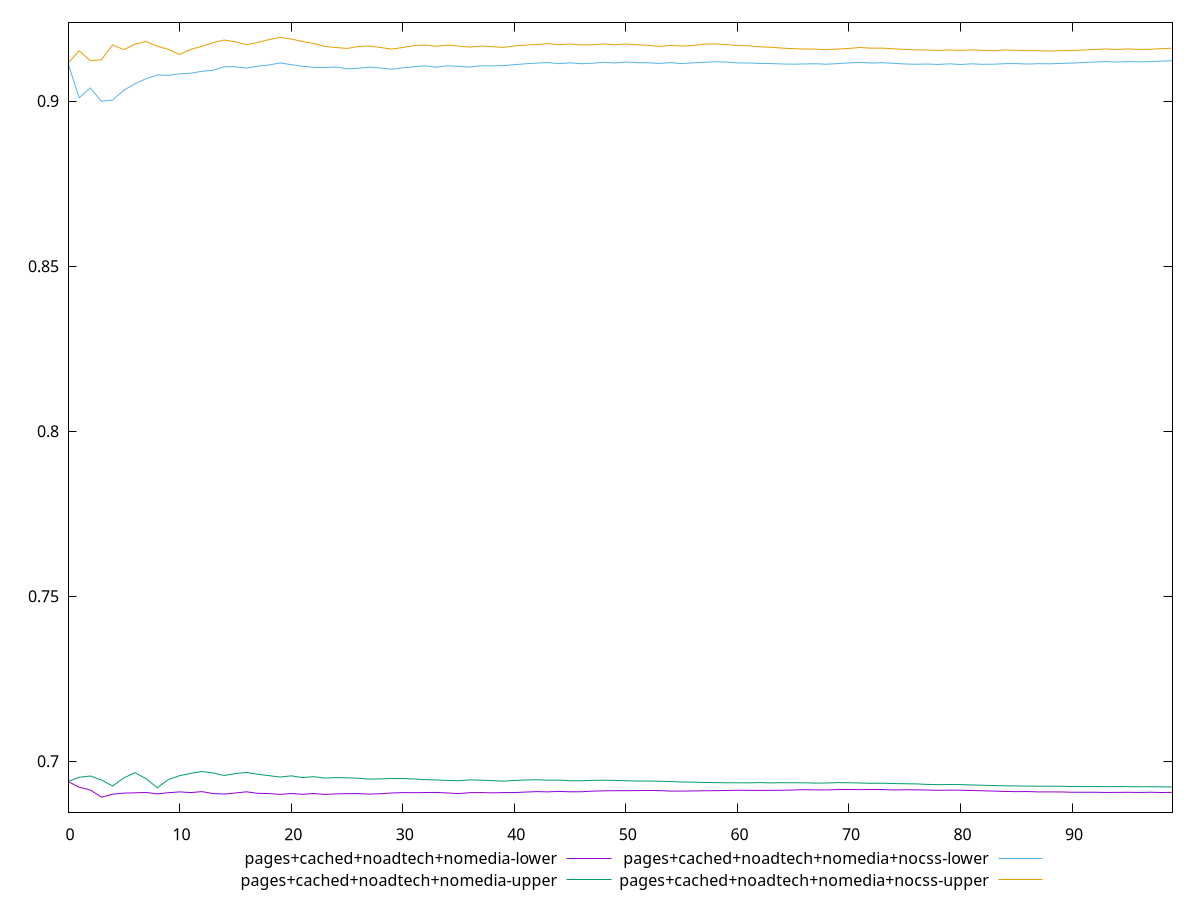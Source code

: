 reset

$pagesCachedNoadtechNomediaLower <<EOF
0 0.6938728277329338
1 0.6921602250841749
2 0.6913112076598433
3 0.6891515957207972
4 0.6900421067606922
5 0.6903833805069143
6 0.6904578449910781
7 0.690586689123159
8 0.6901361574178164
9 0.6905005151670465
10 0.6907443115024967
11 0.690537305572321
12 0.6908245703615474
13 0.690251395122586
14 0.690090850509792
15 0.6904122495833267
16 0.6907679593081452
17 0.6903097302601101
18 0.6902426284333205
19 0.6899918474499557
20 0.6902604836391408
21 0.6900091627076563
22 0.6902585528062234
23 0.6899711057028031
24 0.6901377627375715
25 0.6902213718253911
26 0.6902288107377416
27 0.6900656186697811
28 0.6901819357593312
29 0.6904068590112812
30 0.6905334831682255
31 0.6904939658518628
32 0.6905567789381941
33 0.6905932102189261
34 0.6904135846409178
35 0.6902243950356779
36 0.6905058421499847
37 0.6905499853827204
38 0.690446429229951
39 0.6905353328143213
40 0.6905506038132352
41 0.6906811633675487
42 0.690827628241138
43 0.6907511414015671
44 0.6908923147950298
45 0.6907718392618392
46 0.6907817049286502
47 0.6909657409692718
48 0.6910645835540674
49 0.6911078998091194
50 0.6910984116021597
51 0.6911330701208266
52 0.6911791248010196
53 0.6911368973345946
54 0.690979532208366
55 0.6909819452904393
56 0.6910259541260833
57 0.6910893722188614
58 0.6911132704704483
59 0.6911548408666142
60 0.6912434630471934
61 0.6911932933292857
62 0.6912053058800519
63 0.6912075458486164
64 0.6912384636415556
65 0.6913138536643308
66 0.6914208151831682
67 0.6913473572601864
68 0.6913408608670124
69 0.6914536369512773
70 0.691472022102792
71 0.6914225650820319
72 0.6913844357603349
73 0.6913842485970082
74 0.6913321387876724
75 0.6913894173870004
76 0.691367449941917
77 0.6913085477411582
78 0.6912232081587661
79 0.6912680476554641
80 0.6912570060999758
81 0.6911557081789791
82 0.6910812770919545
83 0.6909858741131562
84 0.6908818579365552
85 0.6908135238083362
86 0.6908501791334138
87 0.6907392821412078
88 0.6907357143789726
89 0.6907274614645651
90 0.6906346709551148
91 0.6906281100592339
92 0.6906457417080745
93 0.6905719379400697
94 0.690595512165553
95 0.690621644076943
96 0.690572699888989
97 0.6906398891796207
98 0.6905600852229435
99 0.690605211472778
EOF

$pagesCachedNoadtechNomediaUpper <<EOF
0 0.6938728277329338
1 0.6951716724937954
2 0.6955595024269725
3 0.6943301414738372
4 0.6925251594486906
5 0.6949588352218915
6 0.6965611323412741
7 0.6947475382218139
8 0.6920059301182926
9 0.6944783002184463
10 0.6956535817613552
11 0.6963576026331137
12 0.6969130081384993
13 0.6964781352285737
14 0.6957180179674678
15 0.6962876156960336
16 0.69663796359118
17 0.6960659904932954
18 0.6956725404763415
19 0.6952353041478622
20 0.6956079777779833
21 0.6950867981141029
22 0.6953452338489644
23 0.6949500777060089
24 0.6950775009645842
25 0.6950120162355473
26 0.6948847341447434
27 0.6946194002667021
28 0.6946709997256867
29 0.6948104415515955
30 0.6947937281355314
31 0.6946467371748463
32 0.6944565977527195
33 0.6943624517096385
34 0.6942165125186883
35 0.6941218140996503
36 0.6943812753152226
37 0.6942965517887798
38 0.6941603572050616
39 0.6939941310550317
40 0.6942062953501644
41 0.6943507024432012
42 0.6944303647024076
43 0.6942785885809956
44 0.6943214672937882
45 0.694121855012946
46 0.6941183300563176
47 0.694246757105802
48 0.6942770648514138
49 0.6942214232531216
50 0.6941256322371245
51 0.6940273223244594
52 0.6940346600262851
53 0.6939773991101188
54 0.6938798673547277
55 0.6937483910774858
56 0.6936926266519468
57 0.6935888994966497
58 0.6935515273001602
59 0.6934961819131862
60 0.6935008851725325
61 0.6934832526434067
62 0.6935522039369594
63 0.6934709585152072
64 0.6935333139878583
65 0.6934995005287607
66 0.6934971493891009
67 0.6934030551325697
68 0.6934438636698088
69 0.6935442890252922
70 0.6935097157631908
71 0.6934435751506488
72 0.6933400880432783
73 0.6933786284871569
74 0.6932638479173386
75 0.6932196102033671
76 0.6931586316622759
77 0.693028264050684
78 0.6929303492236416
79 0.6929800556647961
80 0.6929442366565147
81 0.6928454512886534
82 0.6927627225062041
83 0.6926636147330832
84 0.6925739351403393
85 0.6925522153429462
86 0.6925031977802456
87 0.6924586153747466
88 0.6924892215511881
89 0.6924339761484213
90 0.692370344882296
91 0.6923440580798933
92 0.6923632716704433
93 0.6923207815167316
94 0.692346979514198
95 0.6923292132864565
96 0.6923021868989405
97 0.6923063605427789
98 0.6922702364121668
99 0.6922384876785849
EOF

$pagesCachedNoadtechNomediaNocssLower <<EOF
0 0.9114895786442465
1 0.90101268213183
2 0.9039844508402244
3 0.899916022829
4 0.9003445163305581
5 0.9033006131124444
6 0.905247385856405
7 0.9067966333974884
8 0.907896039274656
9 0.9078070857384292
10 0.9082662805110511
11 0.9084230169785668
12 0.9090319273615253
13 0.9093274614104245
14 0.9104013453887019
15 0.9103944967530954
16 0.9099645100072037
17 0.9105864552932514
18 0.9109084367204758
19 0.9115577563573205
20 0.9110414892062859
21 0.910560794544276
22 0.910226677651563
23 0.9101249015223936
24 0.9103526933758959
25 0.9097690740774924
26 0.9099240866123346
27 0.9102951865109362
28 0.9100113940512311
29 0.9096527869529308
30 0.9100623488107282
31 0.9103748268880999
32 0.9106909494397468
33 0.9102582816653118
34 0.9106988131451235
35 0.9105268016307668
36 0.9102974013449328
37 0.9106744959723555
38 0.9106629639878298
39 0.9107324776099692
40 0.9110247342258088
41 0.911290505923541
42 0.911509379796016
43 0.9116755438153803
44 0.9113327095822831
45 0.9115998743683689
46 0.9113157509422306
47 0.9114606186508396
48 0.9117425861903073
49 0.9115453079303435
50 0.911831588517454
51 0.9116356583914775
52 0.9116062143855129
53 0.9113936846046778
54 0.9116521498723262
55 0.9113471175863601
56 0.9116008046142737
57 0.9117247019960871
58 0.9119051095611892
59 0.9118154311509553
60 0.9115681174574276
61 0.9115356149367562
62 0.9113987029947163
63 0.9113530893153176
64 0.911241408782006
65 0.9111828510067934
66 0.9112462307189231
67 0.9113047404256801
68 0.9111684961461569
69 0.9113584074830683
70 0.9115676529018101
71 0.9117303337156417
72 0.9115214307923833
73 0.9116307067975895
74 0.9114398492015572
75 0.911247831791043
76 0.9111511287086943
77 0.9112266449405271
78 0.911093773812976
79 0.9112880240673118
80 0.9110822441349383
81 0.9112801867601525
82 0.9111345560862605
83 0.9111859684549054
84 0.9113317020764313
85 0.9113654291237301
86 0.9112110364939202
87 0.9113371508149268
88 0.911291199349617
89 0.9114177699927344
90 0.9115194144498049
91 0.911677721043561
92 0.9118193163024545
93 0.911968722436005
94 0.9118133917002211
95 0.9119698675049032
96 0.9118658422058167
97 0.9119524796932473
98 0.9120957254150864
99 0.9122259480821594
EOF

$pagesCachedNoadtechNomediaNocssUpper <<EOF
0 0.9114895786442465
1 0.9152190844641787
2 0.9122210520361309
3 0.912540708580907
4 0.9170473215697514
5 0.9155671977708006
6 0.9172404254115791
7 0.918052005249469
8 0.9166006440548027
9 0.915672018180287
10 0.9141053117125224
11 0.9156916497713683
12 0.9165832447035023
13 0.9176994485717607
14 0.9184926380108762
15 0.9179523178626313
16 0.9170844802506014
17 0.9177425422301513
18 0.9185986701133237
19 0.9192637179415069
20 0.9188033237806383
21 0.9180671299466641
22 0.9174609857749373
23 0.9165462992518234
24 0.9162293548288116
25 0.915949386789924
26 0.9165218935541375
27 0.9166880317842091
28 0.9162378169602281
29 0.9157493599711825
30 0.9162218273897009
31 0.9168190154771273
32 0.9169994252376796
33 0.9165881302088819
34 0.9169538610604355
35 0.9166740131111328
36 0.9163542067213457
37 0.9166563773539668
38 0.9164723649017069
39 0.9162617932748223
40 0.9166875269616691
41 0.9169686665929622
42 0.9171290059683558
43 0.9173867357654315
44 0.9170720761779635
45 0.9173158076652481
46 0.9169831082979499
47 0.9170607314344734
48 0.9173107299937654
49 0.917031553553592
50 0.9173057586974355
51 0.9170455944409042
52 0.9168935308977298
53 0.9165604688595465
54 0.9168574516160588
55 0.9166701567206015
56 0.9168219456821999
57 0.9172102292240042
58 0.9173204464406994
59 0.9171123948132612
60 0.9168361121118577
61 0.9167215546229872
62 0.9164289004939682
63 0.9163036036807749
64 0.9160415636453485
65 0.9158895523061841
66 0.9157632010022967
67 0.9157473919566003
68 0.9155429455817689
69 0.9157672389684863
70 0.9159513201393424
71 0.9162289372439529
72 0.9160187244139515
73 0.9160522285624415
74 0.9158383437417998
75 0.9156520970218193
76 0.9155281880822067
77 0.9154929688091513
78 0.9153515350655791
79 0.9155003160260231
80 0.9153522326759093
81 0.915521420795461
82 0.9153524214649111
83 0.9152685863371727
84 0.9154968894779998
85 0.9153976655592793
86 0.9152681372334835
87 0.9152433070127826
88 0.9151575801604818
89 0.9152479646394165
90 0.9153186213596967
91 0.9154693413780483
92 0.9156228520673103
93 0.915797262796395
94 0.9156343854539459
95 0.9157920703781731
96 0.9156467152304203
97 0.9157115160699015
98 0.9158668985462254
99 0.916040439123022
EOF

set key outside below
set xrange [0:99]
set yrange [0.684549353276383:0.9238659603859211]
set trange [0.684549353276383:0.9238659603859211]
set terminal svg size 640, 560 enhanced background rgb 'white'
set output "report_00020_2021-02-19T21:17:38.612Z2/meta/scoreEstimate/comparison/sorted/3_vs_4.svg"

plot $pagesCachedNoadtechNomediaLower title "pages+cached+noadtech+nomedia-lower" with line, \
     $pagesCachedNoadtechNomediaUpper title "pages+cached+noadtech+nomedia-upper" with line, \
     $pagesCachedNoadtechNomediaNocssLower title "pages+cached+noadtech+nomedia+nocss-lower" with line, \
     $pagesCachedNoadtechNomediaNocssUpper title "pages+cached+noadtech+nomedia+nocss-upper" with line

reset
